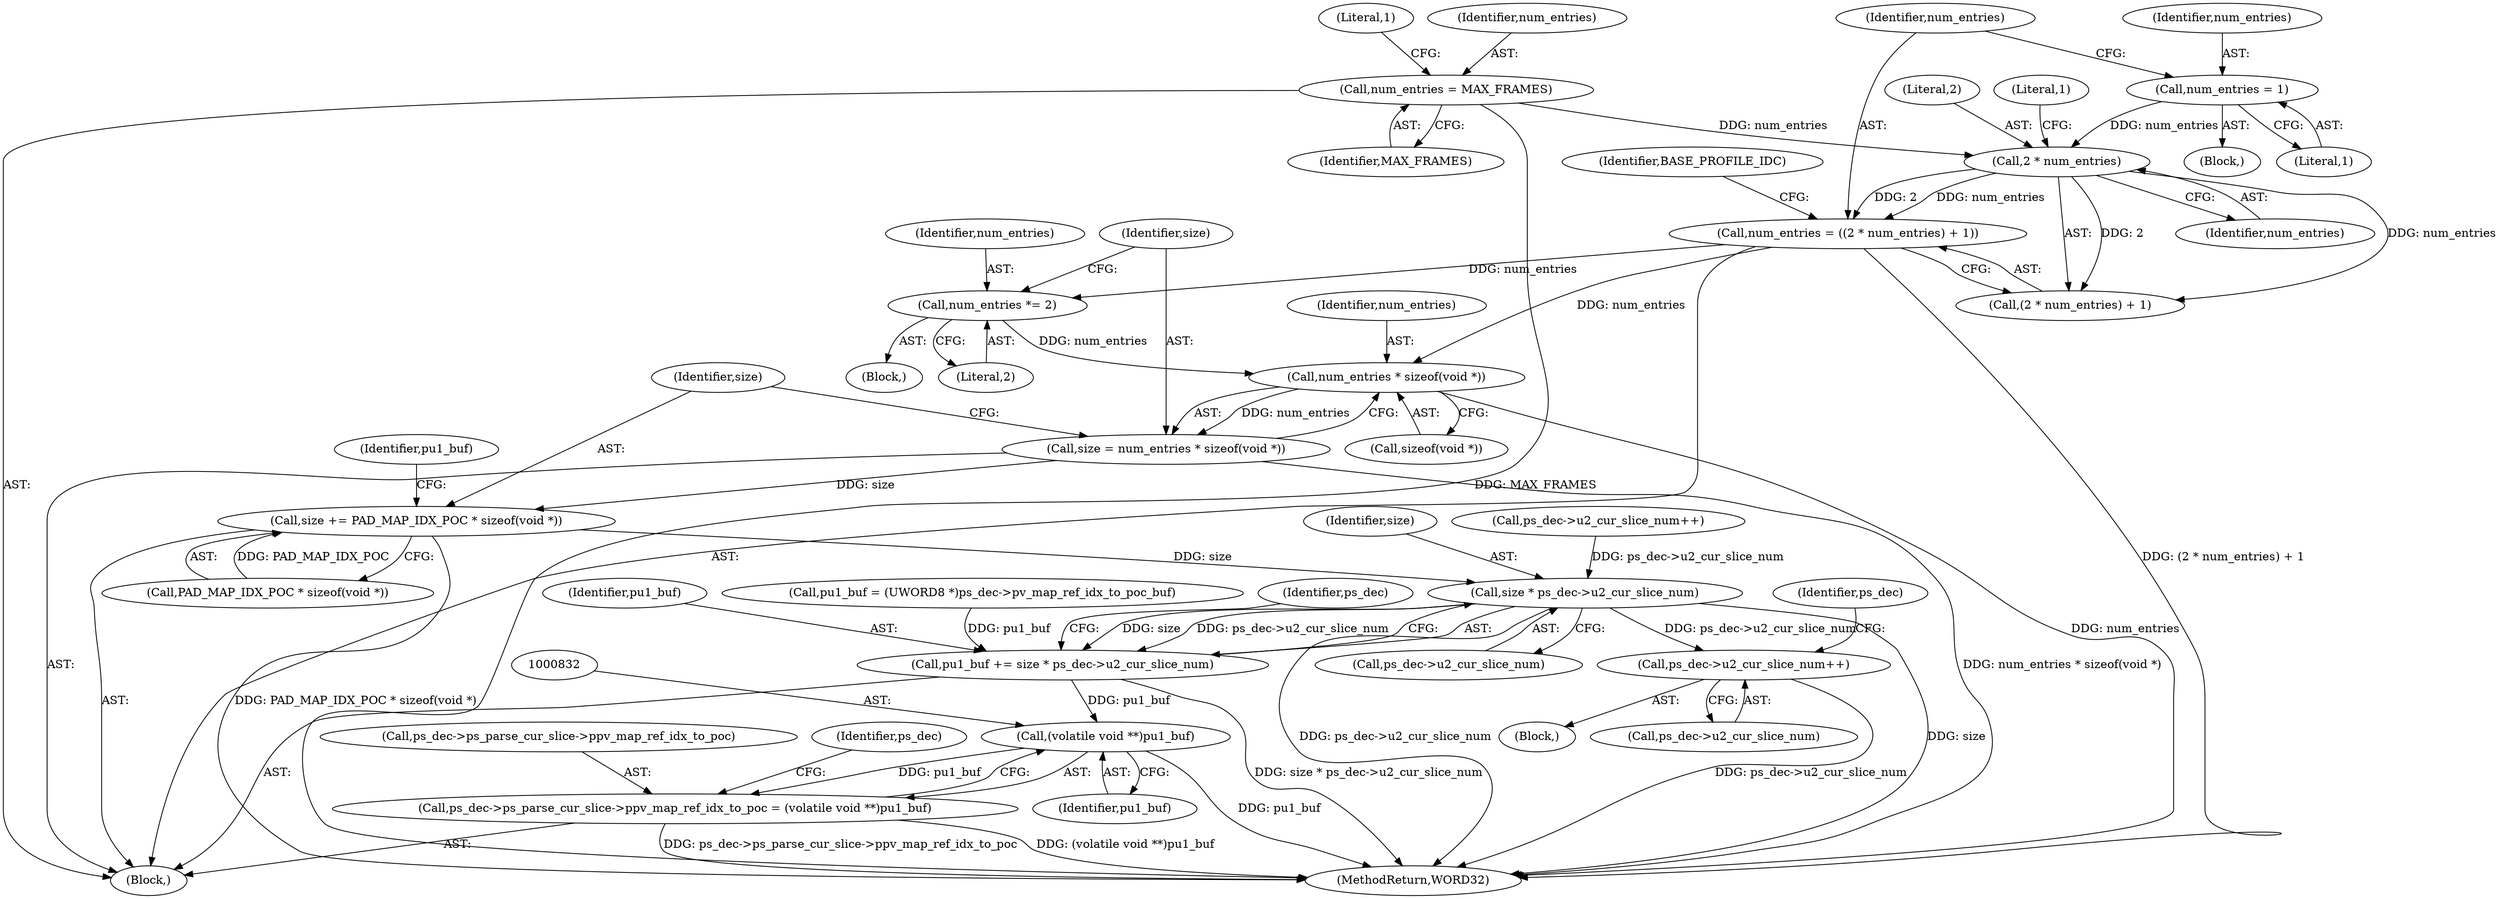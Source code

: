 digraph "0_Android_a78887bcffbc2995cf9ed72e0697acf560875e9e_1@API" {
"1000801" [label="(Call,num_entries * sizeof(void *))"];
"1000780" [label="(Call,num_entries = ((2 * num_entries) + 1))"];
"1000783" [label="(Call,2 * num_entries)"];
"1000759" [label="(Call,num_entries = MAX_FRAMES)"];
"1000777" [label="(Call,num_entries = 1)"];
"1000796" [label="(Call,num_entries *= 2)"];
"1000799" [label="(Call,size = num_entries * sizeof(void *))"];
"1000805" [label="(Call,size += PAD_MAP_IDX_POC * sizeof(void *))"];
"1000820" [label="(Call,size * ps_dec->u2_cur_slice_num)"];
"1000818" [label="(Call,pu1_buf += size * ps_dec->u2_cur_slice_num)"];
"1000831" [label="(Call,(volatile void **)pu1_buf)"];
"1000825" [label="(Call,ps_dec->ps_parse_cur_slice->ppv_map_ref_idx_to_poc = (volatile void **)pu1_buf)"];
"1001318" [label="(Call,ps_dec->u2_cur_slice_num++)"];
"1000761" [label="(Identifier,MAX_FRAMES)"];
"1000785" [label="(Identifier,num_entries)"];
"1000797" [label="(Identifier,num_entries)"];
"1000807" [label="(Call,PAD_MAP_IDX_POC * sizeof(void *))"];
"1000781" [label="(Identifier,num_entries)"];
"1000826" [label="(Call,ps_dec->ps_parse_cur_slice->ppv_map_ref_idx_to_poc)"];
"1000776" [label="(Block,)"];
"1000837" [label="(Identifier,ps_dec)"];
"1000778" [label="(Identifier,num_entries)"];
"1000828" [label="(Identifier,ps_dec)"];
"1000786" [label="(Literal,1)"];
"1001313" [label="(Block,)"];
"1000796" [label="(Call,num_entries *= 2)"];
"1000777" [label="(Call,num_entries = 1)"];
"1000822" [label="(Call,ps_dec->u2_cur_slice_num)"];
"1000798" [label="(Literal,2)"];
"1000780" [label="(Call,num_entries = ((2 * num_entries) + 1))"];
"1001318" [label="(Call,ps_dec->u2_cur_slice_num++)"];
"1000784" [label="(Literal,2)"];
"1000759" [label="(Call,num_entries = MAX_FRAMES)"];
"1000800" [label="(Identifier,size)"];
"1000803" [label="(Call,sizeof(void *))"];
"1001324" [label="(Identifier,ps_dec)"];
"1000821" [label="(Identifier,size)"];
"1000760" [label="(Identifier,num_entries)"];
"1000802" [label="(Identifier,num_entries)"];
"1000818" [label="(Call,pu1_buf += size * ps_dec->u2_cur_slice_num)"];
"1000819" [label="(Identifier,pu1_buf)"];
"1000831" [label="(Call,(volatile void **)pu1_buf)"];
"1001356" [label="(MethodReturn,WORD32)"];
"1000779" [label="(Literal,1)"];
"1000825" [label="(Call,ps_dec->ps_parse_cur_slice->ppv_map_ref_idx_to_poc = (volatile void **)pu1_buf)"];
"1001319" [label="(Call,ps_dec->u2_cur_slice_num)"];
"1000812" [label="(Identifier,pu1_buf)"];
"1000789" [label="(Identifier,BASE_PROFILE_IDC)"];
"1000805" [label="(Call,size += PAD_MAP_IDX_POC * sizeof(void *))"];
"1000833" [label="(Identifier,pu1_buf)"];
"1000801" [label="(Call,num_entries * sizeof(void *))"];
"1000811" [label="(Call,pu1_buf = (UWORD8 *)ps_dec->pv_map_ref_idx_to_poc_buf)"];
"1000783" [label="(Call,2 * num_entries)"];
"1000795" [label="(Block,)"];
"1000799" [label="(Call,size = num_entries * sizeof(void *))"];
"1000782" [label="(Call,(2 * num_entries) + 1)"];
"1000806" [label="(Identifier,size)"];
"1000720" [label="(Call,ps_dec->u2_cur_slice_num++)"];
"1000755" [label="(Block,)"];
"1000820" [label="(Call,size * ps_dec->u2_cur_slice_num)"];
"1000765" [label="(Literal,1)"];
"1000801" -> "1000799"  [label="AST: "];
"1000801" -> "1000803"  [label="CFG: "];
"1000802" -> "1000801"  [label="AST: "];
"1000803" -> "1000801"  [label="AST: "];
"1000799" -> "1000801"  [label="CFG: "];
"1000801" -> "1001356"  [label="DDG: num_entries"];
"1000801" -> "1000799"  [label="DDG: num_entries"];
"1000780" -> "1000801"  [label="DDG: num_entries"];
"1000796" -> "1000801"  [label="DDG: num_entries"];
"1000780" -> "1000755"  [label="AST: "];
"1000780" -> "1000782"  [label="CFG: "];
"1000781" -> "1000780"  [label="AST: "];
"1000782" -> "1000780"  [label="AST: "];
"1000789" -> "1000780"  [label="CFG: "];
"1000780" -> "1001356"  [label="DDG: (2 * num_entries) + 1"];
"1000783" -> "1000780"  [label="DDG: 2"];
"1000783" -> "1000780"  [label="DDG: num_entries"];
"1000780" -> "1000796"  [label="DDG: num_entries"];
"1000783" -> "1000782"  [label="AST: "];
"1000783" -> "1000785"  [label="CFG: "];
"1000784" -> "1000783"  [label="AST: "];
"1000785" -> "1000783"  [label="AST: "];
"1000786" -> "1000783"  [label="CFG: "];
"1000783" -> "1000782"  [label="DDG: 2"];
"1000783" -> "1000782"  [label="DDG: num_entries"];
"1000759" -> "1000783"  [label="DDG: num_entries"];
"1000777" -> "1000783"  [label="DDG: num_entries"];
"1000759" -> "1000755"  [label="AST: "];
"1000759" -> "1000761"  [label="CFG: "];
"1000760" -> "1000759"  [label="AST: "];
"1000761" -> "1000759"  [label="AST: "];
"1000765" -> "1000759"  [label="CFG: "];
"1000759" -> "1001356"  [label="DDG: MAX_FRAMES"];
"1000777" -> "1000776"  [label="AST: "];
"1000777" -> "1000779"  [label="CFG: "];
"1000778" -> "1000777"  [label="AST: "];
"1000779" -> "1000777"  [label="AST: "];
"1000781" -> "1000777"  [label="CFG: "];
"1000796" -> "1000795"  [label="AST: "];
"1000796" -> "1000798"  [label="CFG: "];
"1000797" -> "1000796"  [label="AST: "];
"1000798" -> "1000796"  [label="AST: "];
"1000800" -> "1000796"  [label="CFG: "];
"1000799" -> "1000755"  [label="AST: "];
"1000800" -> "1000799"  [label="AST: "];
"1000806" -> "1000799"  [label="CFG: "];
"1000799" -> "1001356"  [label="DDG: num_entries * sizeof(void *)"];
"1000799" -> "1000805"  [label="DDG: size"];
"1000805" -> "1000755"  [label="AST: "];
"1000805" -> "1000807"  [label="CFG: "];
"1000806" -> "1000805"  [label="AST: "];
"1000807" -> "1000805"  [label="AST: "];
"1000812" -> "1000805"  [label="CFG: "];
"1000805" -> "1001356"  [label="DDG: PAD_MAP_IDX_POC * sizeof(void *)"];
"1000807" -> "1000805"  [label="DDG: PAD_MAP_IDX_POC"];
"1000805" -> "1000820"  [label="DDG: size"];
"1000820" -> "1000818"  [label="AST: "];
"1000820" -> "1000822"  [label="CFG: "];
"1000821" -> "1000820"  [label="AST: "];
"1000822" -> "1000820"  [label="AST: "];
"1000818" -> "1000820"  [label="CFG: "];
"1000820" -> "1001356"  [label="DDG: ps_dec->u2_cur_slice_num"];
"1000820" -> "1001356"  [label="DDG: size"];
"1000820" -> "1000818"  [label="DDG: size"];
"1000820" -> "1000818"  [label="DDG: ps_dec->u2_cur_slice_num"];
"1000720" -> "1000820"  [label="DDG: ps_dec->u2_cur_slice_num"];
"1000820" -> "1001318"  [label="DDG: ps_dec->u2_cur_slice_num"];
"1000818" -> "1000755"  [label="AST: "];
"1000819" -> "1000818"  [label="AST: "];
"1000828" -> "1000818"  [label="CFG: "];
"1000818" -> "1001356"  [label="DDG: size * ps_dec->u2_cur_slice_num"];
"1000811" -> "1000818"  [label="DDG: pu1_buf"];
"1000818" -> "1000831"  [label="DDG: pu1_buf"];
"1000831" -> "1000825"  [label="AST: "];
"1000831" -> "1000833"  [label="CFG: "];
"1000832" -> "1000831"  [label="AST: "];
"1000833" -> "1000831"  [label="AST: "];
"1000825" -> "1000831"  [label="CFG: "];
"1000831" -> "1001356"  [label="DDG: pu1_buf"];
"1000831" -> "1000825"  [label="DDG: pu1_buf"];
"1000825" -> "1000755"  [label="AST: "];
"1000826" -> "1000825"  [label="AST: "];
"1000837" -> "1000825"  [label="CFG: "];
"1000825" -> "1001356"  [label="DDG: ps_dec->ps_parse_cur_slice->ppv_map_ref_idx_to_poc"];
"1000825" -> "1001356"  [label="DDG: (volatile void **)pu1_buf"];
"1001318" -> "1001313"  [label="AST: "];
"1001318" -> "1001319"  [label="CFG: "];
"1001319" -> "1001318"  [label="AST: "];
"1001324" -> "1001318"  [label="CFG: "];
"1001318" -> "1001356"  [label="DDG: ps_dec->u2_cur_slice_num"];
}
